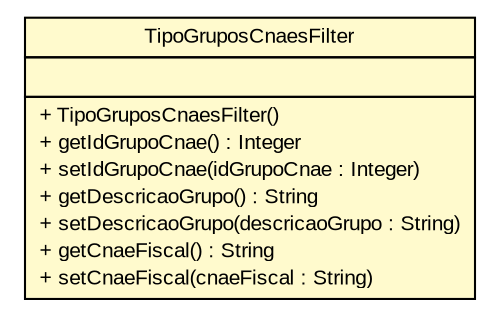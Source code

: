 #!/usr/local/bin/dot
#
# Class diagram 
# Generated by UMLGraph version R5_6 (http://www.umlgraph.org/)
#

digraph G {
	edge [fontname="arial",fontsize=10,labelfontname="arial",labelfontsize=10];
	node [fontname="arial",fontsize=10,shape=plaintext];
	nodesep=0.25;
	ranksep=0.5;
	// br.gov.to.sefaz.arr.parametros.business.service.filter.TipoGruposCnaesFilter
	c33699 [label=<<table title="br.gov.to.sefaz.arr.parametros.business.service.filter.TipoGruposCnaesFilter" border="0" cellborder="1" cellspacing="0" cellpadding="2" port="p" bgcolor="lemonChiffon" href="./TipoGruposCnaesFilter.html">
		<tr><td><table border="0" cellspacing="0" cellpadding="1">
<tr><td align="center" balign="center"> TipoGruposCnaesFilter </td></tr>
		</table></td></tr>
		<tr><td><table border="0" cellspacing="0" cellpadding="1">
<tr><td align="left" balign="left">  </td></tr>
		</table></td></tr>
		<tr><td><table border="0" cellspacing="0" cellpadding="1">
<tr><td align="left" balign="left"> + TipoGruposCnaesFilter() </td></tr>
<tr><td align="left" balign="left"> + getIdGrupoCnae() : Integer </td></tr>
<tr><td align="left" balign="left"> + setIdGrupoCnae(idGrupoCnae : Integer) </td></tr>
<tr><td align="left" balign="left"> + getDescricaoGrupo() : String </td></tr>
<tr><td align="left" balign="left"> + setDescricaoGrupo(descricaoGrupo : String) </td></tr>
<tr><td align="left" balign="left"> + getCnaeFiscal() : String </td></tr>
<tr><td align="left" balign="left"> + setCnaeFiscal(cnaeFiscal : String) </td></tr>
		</table></td></tr>
		</table>>, URL="./TipoGruposCnaesFilter.html", fontname="arial", fontcolor="black", fontsize=10.0];
}


